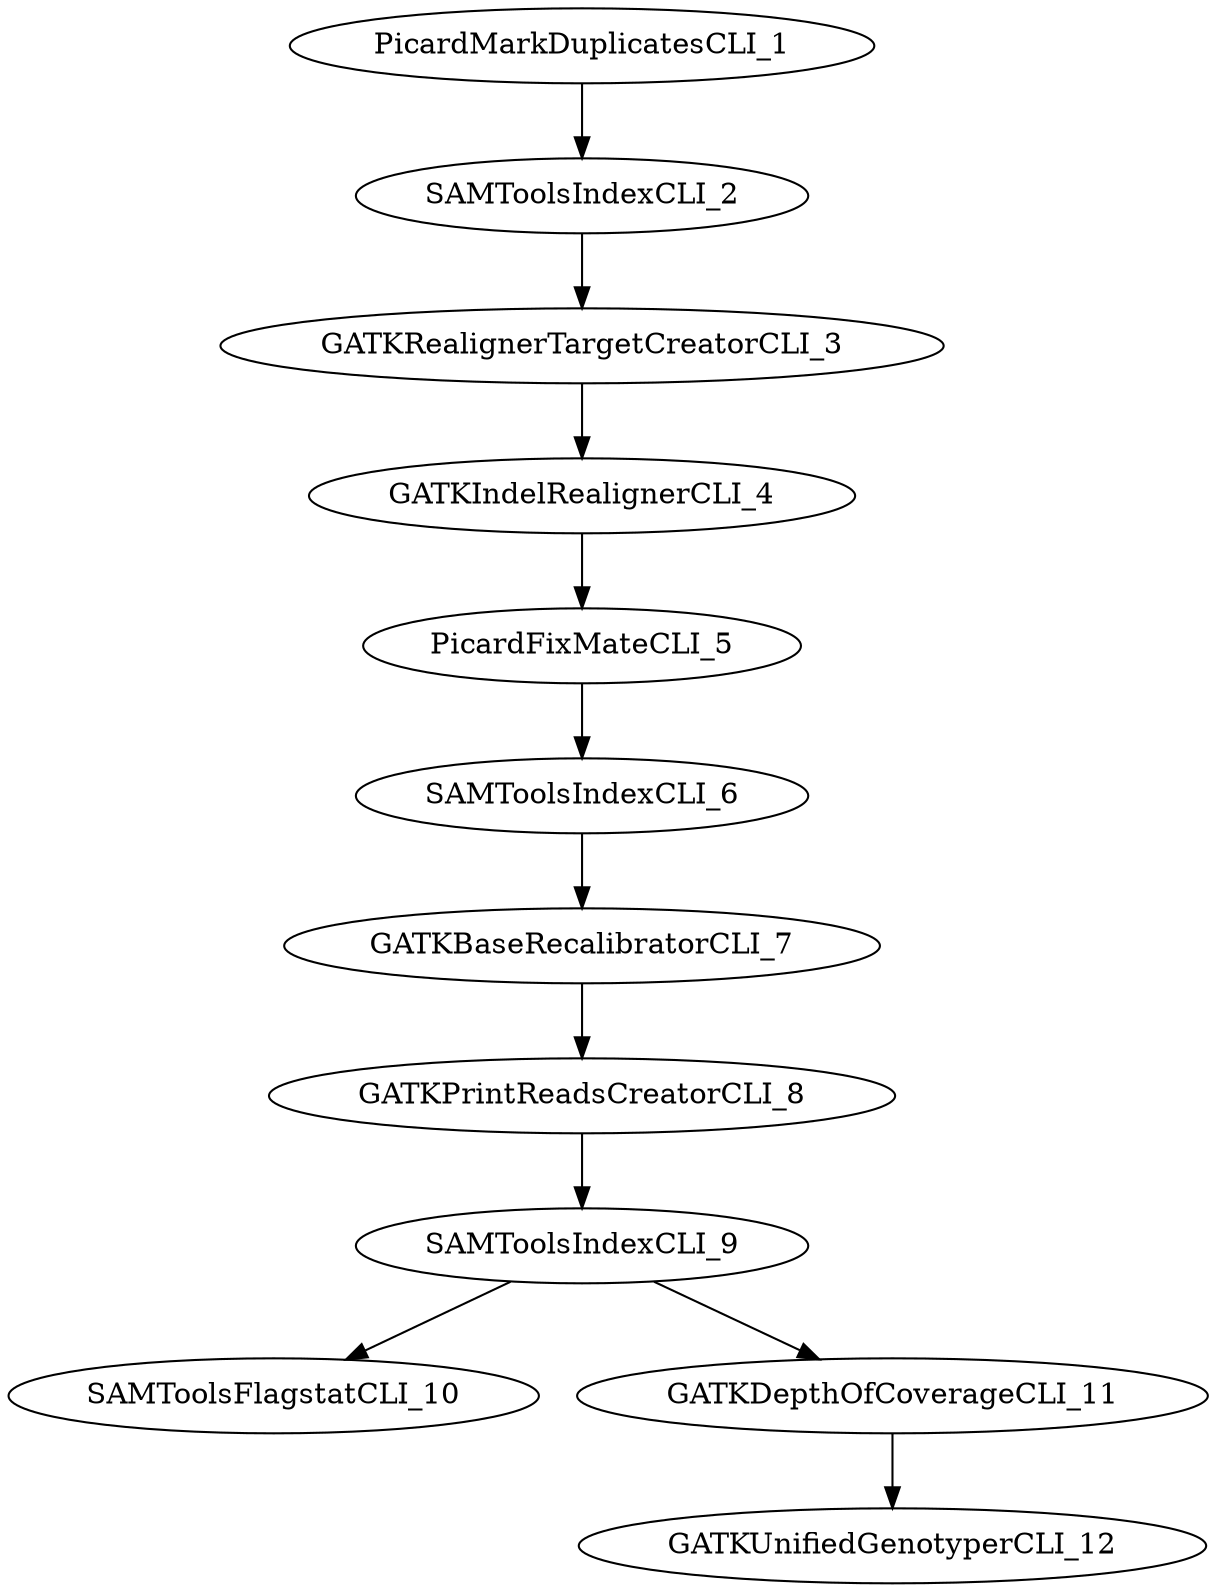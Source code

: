 digraph G {
  PicardMarkDuplicatesCLI_1 [ label="PicardMarkDuplicatesCLI_1" ];
  SAMToolsIndexCLI_2 [ label="SAMToolsIndexCLI_2" ];
  GATKRealignerTargetCreatorCLI_3 [ label="GATKRealignerTargetCreatorCLI_3" ];
  GATKIndelRealignerCLI_4 [ label="GATKIndelRealignerCLI_4" ];
  PicardFixMateCLI_5 [ label="PicardFixMateCLI_5" ];
  SAMToolsIndexCLI_6 [ label="SAMToolsIndexCLI_6" ];
  GATKBaseRecalibratorCLI_7 [ label="GATKBaseRecalibratorCLI_7" ];
  GATKPrintReadsCreatorCLI_8 [ label="GATKPrintReadsCreatorCLI_8" ];
  SAMToolsIndexCLI_9 [ label="SAMToolsIndexCLI_9" ];
  SAMToolsFlagstatCLI_10 [ label="SAMToolsFlagstatCLI_10" ];
  GATKDepthOfCoverageCLI_11 [ label="GATKDepthOfCoverageCLI_11" ];
  GATKUnifiedGenotyperCLI_12 [ label="GATKUnifiedGenotyperCLI_12" ];
  PicardMarkDuplicatesCLI_1 -> SAMToolsIndexCLI_2;
  SAMToolsIndexCLI_2 -> GATKRealignerTargetCreatorCLI_3;
  GATKRealignerTargetCreatorCLI_3 -> GATKIndelRealignerCLI_4;
  GATKIndelRealignerCLI_4 -> PicardFixMateCLI_5;
  PicardFixMateCLI_5 -> SAMToolsIndexCLI_6;
  SAMToolsIndexCLI_6 -> GATKBaseRecalibratorCLI_7;
  GATKBaseRecalibratorCLI_7 -> GATKPrintReadsCreatorCLI_8;
  GATKPrintReadsCreatorCLI_8 -> SAMToolsIndexCLI_9;
  SAMToolsIndexCLI_9 -> SAMToolsFlagstatCLI_10;
  SAMToolsIndexCLI_9 -> GATKDepthOfCoverageCLI_11;
  GATKDepthOfCoverageCLI_11 -> GATKUnifiedGenotyperCLI_12;
}
